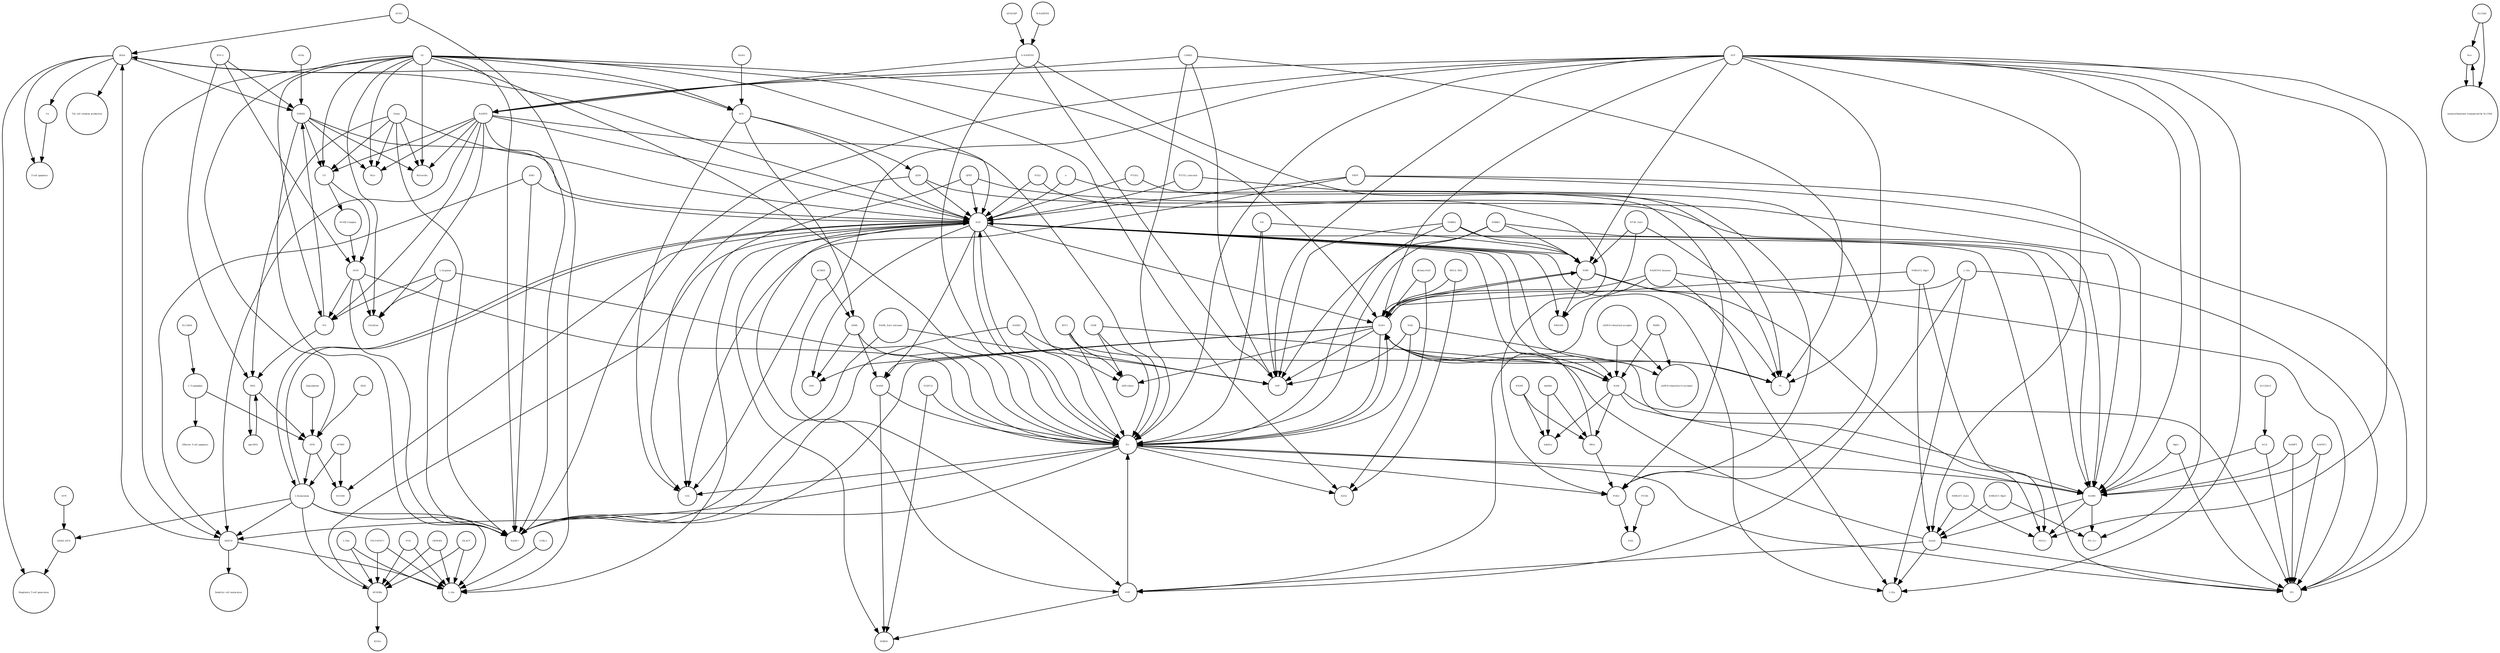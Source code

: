 strict digraph  {
"3HAA" [annotation="urn_miriam_obo.chebi_CHEBI%3A15793", bipartite=0, cls="simple chemical", fontsize=4, label="3HAA", shape=circle];
"Regulatory T-cell generation" [annotation="urn_miriam_obo.go_GO%3A0045066", bipartite=0, cls=phenotype, fontsize=4, label="Regulatory T-cell generation", shape=circle];
"AHR/L-KYN" [annotation="", bipartite=0, cls=complex, fontsize=4, label="AHR/L-KYN", shape=circle];
"L-Tryptophan" [annotation="urn_miriam_obo.chebi_CHEBI%3A57912", bipartite=0, cls="simple chemical", fontsize=4, label="L-Tryptophan", shape=circle];
"Effector T-cell apoptosis" [annotation="urn_miriam_obo.go_GO%3A1902483", bipartite=0, cls=phenotype, fontsize=4, label="Effector T-cell apoptosis", shape=circle];
"Th1 cell cytokine production" [annotation="urn_miriam_obo.go_GO%3A0035744", bipartite=0, cls=phenotype, fontsize=4, label="Th1 cell cytokine production", shape=circle];
"T-cell apoptosis" [annotation="urn_miriam_obo.go_GO%3A0070231", bipartite=0, cls=phenotype, fontsize=4, label="T-cell apoptosis", shape=circle];
CA [annotation="", bipartite=0, cls="simple chemical", fontsize=4, label=CA, shape=circle];
"3HKYN" [annotation="urn_miriam_obo.chebi_CHEBI%3A17380", bipartite=0, cls="simple chemical", fontsize=4, label="3HKYN", shape=circle];
"Dendritic cell maturation" [annotation="urn_miriam_obo.go_GO%3A0097029", bipartite=0, cls=phenotype, fontsize=4, label="Dendritic cell maturation", shape=circle];
SLC22A13 [annotation=urn_miriam_uniprot_Q9Y226, bipartite=0, cls=macromolecule, fontsize=4, label=SLC22A13, shape=circle];
"IFN-G" [annotation=urn_miriam_uniprot_Q14609, bipartite=0, cls=macromolecule, fontsize=4, label="IFN-G", shape=circle];
PGH2 [annotation="urn_miriam_obo.chebi_CHEBI%3A15554", bipartite=0, cls="simple chemical", fontsize=4, label=PGH2, shape=circle];
"L-Gln" [annotation="urn_miriam_obo.chebi_CHEBI%3A58359", bipartite=0, cls="simple chemical", fontsize=4, label="L-Gln", shape=circle];
O2 [annotation="urn_miriam_obo.chebi_CHEBI%3A15379", bipartite=0, cls="simple chemical", fontsize=4, label=O2, shape=circle];
AHR [annotation=urn_miriam_uniprot_P35869, bipartite=0, cls=macromolecule, fontsize=4, label=AHR, shape=circle];
ACMSD [annotation=urn_miriam_uniprot_Q8TDX5, bipartite=0, cls="macromolecule multimer", fontsize=4, label=ACMSD, shape=circle];
BST1 [annotation=urn_miriam_uniprot_Q10588, bipartite=0, cls="macromolecule multimer", fontsize=4, label=BST1, shape=circle];
NMN [annotation="urn_miriam_obo.chebi_CHEBI%3A14649", bipartite=0, cls="simple chemical", fontsize=4, label=NMN, shape=circle];
"L-Glu" [annotation="urn_miriam_obo.chebi_CHEBI%3A29985", bipartite=0, cls="simple chemical", fontsize=4, label="L-Glu", shape=circle];
PTGS2 [annotation=urn_miriam_uniprot_P35354, bipartite=0, cls="macromolecule multimer", fontsize=4, label=PTGS2, shape=circle];
"NADK_Zn2+ tetramer" [annotation="urn_miriam_uniprot_O95544|urn_miriam_obo.chebi_CHEBI%3A29105", bipartite=0, cls="complex multimer", fontsize=4, label="NADK_Zn2+ tetramer", shape=circle];
"L-Kynurenine" [annotation="urn_miriam_obo.chebi_CHEBI%3A16946", bipartite=0, cls="simple chemical", fontsize=4, label="L-Kynurenine", shape=circle];
NCA [annotation="urn_miriam_obo.chebi_CHEBI%3A32544", bipartite=0, cls="simple chemical", fontsize=4, label=NCA, shape=circle];
CO2 [annotation="urn_miriam_obo.chebi_CHEBI%3A16526", bipartite=0, cls="simple chemical", fontsize=4, label=CO2, shape=circle];
"PPi (3-)" [annotation="urn_miriam_obo.chebi_CHEBI%3A33019", bipartite=0, cls="simple chemical", fontsize=4, label="PPi (3-)", shape=circle];
NRNAM [annotation="urn_miriam_obo.chebi_CHEBI%3A15927", bipartite=0, cls="simple chemical", fontsize=4, label=NRNAM, shape=circle];
"L-Arginine" [annotation="urn_miriam_obo.chebi_CHEBI%3A16467", bipartite=0, cls="simple chemical", fontsize=4, label="L-Arginine", shape=circle];
"Fe2+" [annotation="urn_miriam_obo.chebi_CHEBI%3A29033", bipartite=0, cls="simple chemical", fontsize=4, label="Fe2+", shape=circle];
"apo-IDO1" [annotation=urn_miriam_uniprot_P14902, bipartite=0, cls=macromolecule, fontsize=4, label="apo-IDO1", shape=circle];
"ADP-ribose" [annotation="urn_miriam_obo.chebi_CHEBI%3A57967", bipartite=0, cls="simple chemical", fontsize=4, label="ADP-ribose", shape=circle];
"Na+" [annotation="urn_miriam_obo.chebi_CHEBI%3A29101", bipartite=0, cls="simple chemical", fontsize=4, label="Na+", shape=circle];
NAR [annotation="urn_miriam_obo.chebi_CHEBI%3A58527", bipartite=0, cls="simple chemical", fontsize=4, label=NAR, shape=circle];
NADPH [annotation="urn_miriam_obo.chebi_CHEBI%3A16474", bipartite=0, cls="simple chemical", fontsize=4, label=NADPH, shape=circle];
NAAD [annotation="urn_miriam_obo.chebi_CHEBI%3A18304", bipartite=0, cls="simple chemical", fontsize=4, label=NAAD, shape=circle];
NADK2 [annotation=urn_miriam_uniprot_Q4G0N4, bipartite=0, cls="macromolecule multimer", fontsize=4, label=NADK2, shape=circle];
I3PROPA [annotation="urn_miriam_obo.chebi_CHEBI%3A43580", bipartite=0, cls=macromolecule, fontsize=4, label=I3PROPA, shape=circle];
IDO2 [annotation=urn_miriam_uniprot_Q6ZQW0, bipartite=0, cls=macromolecule, fontsize=4, label=IDO2, shape=circle];
"NMNAT1_Zn2+" [annotation="urn_miriam_uniprot_Q9HAN9|urn_miriam_obo.chebi_CHEBI%3A29105", bipartite=0, cls="complex multimer", fontsize=4, label="NMNAT1_Zn2+", shape=circle];
KYNU [annotation=urn_miriam_uniprot_Q16719, bipartite=0, cls="macromolecule multimer", fontsize=4, label=KYNU, shape=circle];
"PPi(3-)" [annotation="urn_miriam_obo.chebi_CHEBI%3A33019", bipartite=0, cls="simple chemical", fontsize=4, label="PPi(3-)", shape=circle];
RNLS_FAD [annotation="urn_miriam_uniprot_Q5VYX0|urn_miriam_obo.chebi_CHEBI%3A16238", bipartite=0, cls=complex, fontsize=4, label=RNLS_FAD, shape=circle];
"dh-beta-NAD" [annotation="urn_miriam_obo.chebi_CHEBI%3A90171|urn_miriam_obo.chebi_CHEBI%3A90174", bipartite=0, cls="simple chemical", fontsize=4, label="dh-beta-NAD", shape=circle];
Citrulline [annotation="urn_miriam_obo.chebi_CHEBI%3A16349", bipartite=0, cls="simple chemical", fontsize=4, label=Citrulline, shape=circle];
Biliverdin [annotation="urn_miriam_obo.chebi_CHEBI%3A17033", bipartite=0, cls="simple chemical", fontsize=4, label=Biliverdin, shape=circle];
"S-NADPHX" [annotation="urn_miriam_obo.chebi_CHEBI%3A64084", bipartite=0, cls="simple chemical", fontsize=4, label="S-NADPHX", shape=circle];
"NAD+" [annotation="urn_miriam_obo.chebi_CHEBI%3A57540", bipartite=0, cls="simple chemical", fontsize=4, label="NAD+", shape=circle];
PARPs [annotation="urn_miriam_uniprot_Q8N5Y8|urn_miriam_uniprot_Q53GL7|urn_miriam_uniprot_Q8IXQ6", bipartite=0, cls=macromolecule, fontsize=4, label=PARPs, shape=circle];
SLC5A8 [annotation=urn_miriam_uniprot_Q8N695, bipartite=0, cls=macromolecule, fontsize=4, label=SLC5A8, shape=circle];
NAMPT [annotation=urn_miriam_uniprot_P43490, bipartite=0, cls=macromolecule, fontsize=4, label=NAMPT, shape=circle];
"H+" [annotation="urn_miriam_obo.chebi_CHEBI%3A15378", bipartite=0, cls="simple chemical", fontsize=4, label="H+", shape=circle];
"Nf-KB Complex" [annotation="urn_miriam_uniprot_P19838|urn_miriam_uniprot_Q04206|urn_miriam_uniprot_Q00653", bipartite=0, cls=complex, fontsize=4, label="Nf-KB Complex", shape=circle];
CD38 [annotation=urn_miriam_uniprot_P28907, bipartite=0, cls=macromolecule, fontsize=4, label=CD38, shape=circle];
PRPP [annotation="urn_miriam_obo.chebi_CHEBI%3A17111", bipartite=0, cls="simple chemical", fontsize=4, label=PRPP, shape=circle];
Heme [annotation="urn_miriam_obo.chebi_CHEBI%3A30413", bipartite=0, cls="simple chemical", fontsize=4, label=Heme, shape=circle];
CARKD [annotation=urn_miriam_uniprot_Q8IW45, bipartite=0, cls=macromolecule, fontsize=4, label=CARKD, shape=circle];
NAPRT1 [annotation=urn_miriam_uniprot_Q6XQN6, bipartite=0, cls="macromolecule multimer", fontsize=4, label=NAPRT1, shape=circle];
"NMNAT3_Mg2+" [annotation="urn_miriam_uniprot_Q96T66|urn_miriam_obo.chebi_CHEBI%3A18420", bipartite=0, cls="complex multimer", fontsize=4, label="NMNAT3_Mg2+", shape=circle];
AMP [annotation="urn_miriam_obo.chebi_CHEBI%3A16027", bipartite=0, cls="simple chemical", fontsize=4, label=AMP, shape=circle];
NNMT [annotation=urn_miriam_uniprot_P40261, bipartite=0, cls=macromolecule, fontsize=4, label=NNMT, shape=circle];
PTGIS [annotation=urn_miriam_uniprot_Q16647, bipartite=0, cls=macromolecule, fontsize=4, label=PTGIS, shape=circle];
"L-Ala" [annotation="urn_miriam_obo.chebi_CHEBI%3A57972", bipartite=0, cls="simple chemical", fontsize=4, label="L-Ala", shape=circle];
"NT5E_Zn2+" [annotation="urn_miriam_uniprot_P21589|urn_miriam_obo.chebi_CHEBI%3A29105", bipartite=0, cls="complex multimer", fontsize=4, label="NT5E_Zn2+", shape=circle];
NR [annotation="urn_miriam_obo.chebi_CHEBI%3A15927", bipartite=0, cls="simple chemical", fontsize=4, label=NR, shape=circle];
QPRT [annotation=urn_miriam_uniprot_Q15274, bipartite=0, cls=macromolecule, fontsize=4, label=QPRT, shape=circle];
I3LACT [annotation="urn_miriam_obo.chebi_CHEBI%3A55528", bipartite=0, cls=macromolecule, fontsize=4, label=I3LACT, shape=circle];
PGI2 [annotation="urn_miriam_obo.chebi_CHEBI%3A15552", bipartite=0, cls="simple chemical", fontsize=4, label=PGI2, shape=circle];
"2AM" [annotation="urn_miriam_obo.chebi_CHEBI%3A16886", bipartite=0, cls="simple chemical", fontsize=4, label="2AM", shape=circle];
AdoMet [annotation="urn_miriam_obo.chebi_CHEBI%3A15414", bipartite=0, cls="simple chemical", fontsize=4, label=AdoMet, shape=circle];
"NMNAT2_Mg2+" [annotation="urn_miriam_uniprot_Q9BZQ4|urn_miriam_obo.chebi_CHEBI%3A18420", bipartite=0, cls=complex, fontsize=4, label="NMNAT2_Mg2+", shape=circle];
NAMN [annotation="urn_miriam_obo.chebi_CHEBI%3A15763", bipartite=0, cls="simple chemical", fontsize=4, label=NAMN, shape=circle];
NMRK1 [annotation=urn_miriam_uniprot_Q9NWW6, bipartite=0, cls=macromolecule, fontsize=4, label=NMRK1, shape=circle];
"e-" [annotation="urn_miriam_obo.chebi_CHEBI%3A10545", bipartite=0, cls="simple chemical", fontsize=4, label="e-", shape=circle];
NUDT12 [annotation=urn_miriam_uniprot_Q9BQG2, bipartite=0, cls=macromolecule, fontsize=4, label=NUDT12, shape=circle];
"NADP+" [annotation="urn_miriam_obo.chebi_CHEBI%3A18009", bipartite=0, cls="simple chemical", fontsize=4, label="NADP+", shape=circle];
Orf3a [annotation="urn_miriam_ncbiprotein_BCD58754|urn_miriam_uniprot_P0DTC3", bipartite=0, cls=macromolecule, fontsize=4, label=Orf3a, shape=circle];
Pi [annotation="urn_miriam_obo.chebi_CHEBI%3A18367", bipartite=0, cls="simple chemical", fontsize=4, label=Pi, shape=circle];
Epacadostat [annotation="", bipartite=0, cls="simple chemical", fontsize=4, label=Epacadostat, shape=circle];
"(ADP-D-ribosyl)(n)-acceptor" [annotation="urn_miriam_obo.chebi_CHEBI%3A133202", bipartite=0, cls="simple chemical", fontsize=4, label="(ADP-D-ribosyl)(n)-acceptor", shape=circle];
NFK [annotation="urn_miriam_obo.chebi_CHEBI%3A18377", bipartite=0, cls="simple chemical", fontsize=4, label=NFK, shape=circle];
"(ADP-D-ribosyl)(n+1)-acceptor" [annotation="urn_miriam_obo.chebi_CHEBI%3A133203", bipartite=0, cls="simple chemical", fontsize=4, label="(ADP-D-ribosyl)(n+1)-acceptor", shape=circle];
HCOOH [annotation="urn_miriam_obo.chebi_CHEBI%3A30751", bipartite=0, cls="simple chemical", fontsize=4, label=HCOOH, shape=circle];
NMRK2 [annotation=urn_miriam_uniprot_Q9NPI5, bipartite=0, cls=macromolecule, fontsize=4, label=NMRK2, shape=circle];
NAM [annotation="urn_miriam_obo.chebi_CHEBI%3A17154", bipartite=0, cls="simple chemical", fontsize=4, label=NAM, shape=circle];
MNA [annotation="urn_miriam_obo.chebi_CHEBI%3A16797", bipartite=0, cls="simple chemical", fontsize=4, label=MNA, shape=circle];
IDO1 [annotation=urn_miriam_uniprot_P14902, bipartite=0, cls=complex, fontsize=4, label=IDO1, shape=circle];
H2O [annotation="urn_miriam_obo.chebi_CHEBI%3A15377", bipartite=0, cls="simple chemical", fontsize=4, label=H2O, shape=circle];
"Mg2+" [annotation="urn_miriam_obo.chebi_CHEBI%3A18420", bipartite=0, cls="simple chemical", fontsize=4, label="Mg2+", shape=circle];
CCBL2 [annotation=urn_miriam_uniprot_Q6YP21, bipartite=0, cls="macromolecule multimer", fontsize=4, label=CCBL2, shape=circle];
SLC36A4 [annotation=urn_miriam_uniprot_Q6YBV0, bipartite=0, cls=macromolecule, fontsize=4, label=SLC36A4, shape=circle];
"NADSYN1 hexamer" [annotation=urn_miriam_uniprot_Q6IA69, bipartite=0, cls="macromolecule multimer", fontsize=4, label="NADSYN1 hexamer", shape=circle];
QUIN [annotation="urn_miriam_obo.chebi_CHEBI%3A16675", bipartite=0, cls="simple chemical", fontsize=4, label=QUIN, shape=circle];
ACS [annotation="urn_miriam_obo.chebi_CHEBI%3A29044", bipartite=0, cls="simple chemical", fontsize=4, label=ACS, shape=circle];
iNOS [annotation=urn_miriam_uniprot_P35228, bipartite=0, cls=macromolecule, fontsize=4, label=iNOS, shape=circle];
"monocarboxylates transported by SLC5A8" [annotation="", bipartite=0, cls="simple chemical", fontsize=4, label="monocarboxylates transported by SLC5A8", shape=circle];
HAAO [annotation=urn_miriam_uniprot_P46952, bipartite=0, cls=macromolecule, fontsize=4, label=HAAO, shape=circle];
KMO [annotation=urn_miriam_uniprot_O15229, bipartite=0, cls=macromolecule, fontsize=4, label=KMO, shape=circle];
NO [annotation="urn_miriam_obo.chebi_CHEBI%3A16480", bipartite=0, cls="simple chemical", fontsize=4, label=NO, shape=circle];
AdoHcy [annotation="urn_miriam_obo.chebi_CHEBI%3A16680", bipartite=0, cls="simple chemical", fontsize=4, label=AdoHcy, shape=circle];
H2O2 [annotation="urn_miriam_obo.chebi_CHEBI%3A16240", bipartite=0, cls="simple chemical", fontsize=4, label=H2O2, shape=circle];
KYNA [annotation="urn_miriam_obo.chebi_CHEBI%3A18344", bipartite=0, cls="simple chemical", fontsize=4, label=KYNA, shape=circle];
"L-Phe" [annotation="urn_miriam_obo.chebi_CHEBI%3A58095", bipartite=0, cls="simple chemical", fontsize=4, label="L-Phe", shape=circle];
CO [annotation="urn_miriam_obo.chebi_CHEBI%3A17245", bipartite=0, cls="simple chemical", fontsize=4, label=CO, shape=circle];
HMOX1 [annotation="", bipartite=0, cls=macromolecule, fontsize=4, label=HMOX1, shape=circle];
"PXLP-KYAT1" [annotation="urn_miriam_uniprot_Q16773|urn_miriam_obo.chebi_CHEBI%3A18405", bipartite=0, cls="complex multimer", fontsize=4, label="PXLP-KYAT1", shape=circle];
ATP [annotation="urn_miriam_obo.chebi_CHEBI%3A30616", bipartite=0, cls="simple chemical", fontsize=4, label=ATP, shape=circle];
"AP-DOBu" [annotation="urn_miriam_obo.chebi_CHEBI%3A17442", bipartite=0, cls="simple chemical", fontsize=4, label="AP-DOBu", shape=circle];
AFMID [annotation=urn_miriam_uniprot_Q63HM1, bipartite=0, cls=macromolecule, fontsize=4, label=AFMID, shape=circle];
NADH [annotation="urn_miriam_obo.chebi_CHEBI%3A57945", bipartite=0, cls="simple chemical", fontsize=4, label=NADH, shape=circle];
PTCS2_celecoxib [annotation="urn_miriam_uniprot_P35354|urn_miriam_obo.chebi_CHEBI%3A41423", bipartite=0, cls=complex, fontsize=4, label=PTCS2_celecoxib, shape=circle];
PPi [annotation="urn_miriam_obo.chebi_CHEBI%3A29888", bipartite=0, cls="simple chemical", fontsize=4, label=PPi, shape=circle];
"2AMA" [annotation="urn_miriam_obo.chebi_CHEBI%3A15745", bipartite=0, cls="simple chemical", fontsize=4, label="2AMA", shape=circle];
ADP [annotation="urn_miriam_obo.chebi_CHEBI%3A456216", bipartite=0, cls="simple chemical", fontsize=4, label=ADP, shape=circle];
PGG2 [annotation="urn_miriam_obo.chebi_CHEBI%3A27647", bipartite=0, cls="simple chemical", fontsize=4, label=PGG2, shape=circle];
PYR [annotation="urn_miriam_obo.chebi_CHEBI%3A15361", bipartite=0, cls="simple chemical", fontsize=4, label=PYR, shape=circle];
NMNH [annotation="urn_miriam_obo.chebi_CHEBI%3A74452", bipartite=0, cls="simple chemical", fontsize=4, label=NMNH, shape=circle];
APOA1BP [annotation=urn_miriam_uniprot_O95544, bipartite=0, cls="macromolecule multimer", fontsize=4, label=APOA1BP, shape=circle];
"R-NADPHX" [annotation="urn_miriam_obo.chebi_CHEBI%3A64085", bipartite=0, cls="simple chemical", fontsize=4, label="R-NADPHX", shape=circle];
"3HAA" -> "Regulatory T-cell generation"  [annotation="", interaction_type="necessary stimulation"];
"3HAA" -> "Th1 cell cytokine production"  [annotation="", interaction_type=inhibition];
"3HAA" -> "T-cell apoptosis"  [annotation="", interaction_type="logic arc"];
"3HAA" -> CA  [annotation="", interaction_type=production];
"3HAA" -> HMOX1  [annotation="urn_miriam_pubmed_15249210|urn_miriam_pubmed_11287117|urn_miriam_pubmed_12706494", interaction_type=catalysis];
"3HAA" -> ACS  [annotation="", interaction_type=production];
"AHR/L-KYN" -> "Regulatory T-cell generation"  [annotation="", interaction_type="necessary stimulation"];
"L-Tryptophan" -> "Effector T-cell apoptosis"  [annotation="", interaction_type=inhibition];
"L-Tryptophan" -> NFK  [annotation="", interaction_type=production];
CA -> "T-cell apoptosis"  [annotation="", interaction_type="necessary stimulation"];
"3HKYN" -> "Dendritic cell maturation"  [annotation="", interaction_type="logic arc"];
"3HKYN" -> "3HAA"  [annotation="", interaction_type=production];
"3HKYN" -> "L-Ala"  [annotation="", interaction_type=production];
SLC22A13 -> NCA  [annotation="", interaction_type=catalysis];
"IFN-G" -> iNOS  [annotation="urn_miriam_pubmed_9126284|urn_miriam_pubmed_15249210", interaction_type=catalysis];
"IFN-G" -> HMOX1  [annotation="urn_miriam_pubmed_15249210|urn_miriam_pubmed_11287117|urn_miriam_pubmed_12706494", interaction_type=catalysis];
"IFN-G" -> IDO1  [annotation="urn_miriam_pubmed_23476103|urn_miriam_pubmed_15249210|urn_miriam_pubmed_9126284", interaction_type=catalysis];
PGH2 -> PGI2  [annotation="", interaction_type=production];
"L-Gln" -> PPi  [annotation="", interaction_type=production];
"L-Gln" -> AMP  [annotation="", interaction_type=production];
"L-Gln" -> "NAD+"  [annotation="", interaction_type=production];
"L-Gln" -> "L-Glu"  [annotation="", interaction_type=production];
O2 -> NFK  [annotation="", interaction_type=production];
O2 -> H2O2  [annotation="", interaction_type=production];
O2 -> "NAD+"  [annotation="", interaction_type=production];
O2 -> Biliverdin  [annotation="", interaction_type=production];
O2 -> "NADP+"  [annotation="", interaction_type=production];
O2 -> "Fe2+"  [annotation="", interaction_type=production];
O2 -> CO  [annotation="", interaction_type=production];
O2 -> H2O  [annotation="", interaction_type=production];
O2 -> ACS  [annotation="", interaction_type=production];
O2 -> Citrulline  [annotation="", interaction_type=production];
O2 -> NO  [annotation="", interaction_type=production];
O2 -> "H+"  [annotation="", interaction_type=production];
O2 -> "3HKYN"  [annotation="", interaction_type=production];
AHR -> "AHR/L-KYN"  [annotation="", interaction_type=production];
ACMSD -> CO2  [annotation="", interaction_type=catalysis];
ACMSD -> "2AMA"  [annotation="", interaction_type=catalysis];
BST1 -> NAM  [annotation="", interaction_type=catalysis];
BST1 -> "ADP-ribose"  [annotation="", interaction_type=catalysis];
BST1 -> "H+"  [annotation="", interaction_type=catalysis];
NMN -> "NAD+"  [annotation="", interaction_type=production];
NMN -> "PPi(3-)"  [annotation="", interaction_type=production];
NMN -> NRNAM  [annotation="", interaction_type=production];
NMN -> Pi  [annotation="", interaction_type=production];
PTGS2 -> PGH2  [annotation="", interaction_type=catalysis];
PTGS2 -> H2O  [annotation="", interaction_type=catalysis];
"NADK_Zn2+ tetramer" -> "NADP+"  [annotation="", interaction_type=catalysis];
"NADK_Zn2+ tetramer" -> ADP  [annotation="", interaction_type=catalysis];
"L-Kynurenine" -> "L-Ala"  [annotation="", interaction_type=production];
"L-Kynurenine" -> "3HKYN"  [annotation="", interaction_type=production];
"L-Kynurenine" -> "NADP+"  [annotation="", interaction_type=production];
"L-Kynurenine" -> H2O  [annotation="", interaction_type=production];
"L-Kynurenine" -> "AP-DOBu"  [annotation="", interaction_type=production];
"L-Kynurenine" -> "AHR/L-KYN"  [annotation="", interaction_type=production];
NCA -> PPi  [annotation="", interaction_type=production];
NCA -> NAMN  [annotation="", interaction_type=production];
"L-Arginine" -> Citrulline  [annotation="", interaction_type=production];
"L-Arginine" -> "NADP+"  [annotation="", interaction_type=production];
"L-Arginine" -> "H+"  [annotation="", interaction_type=production];
"L-Arginine" -> NO  [annotation="", interaction_type=production];
"apo-IDO1" -> IDO1  [annotation="", interaction_type=production];
"Na+" -> "monocarboxylates transported by SLC5A8"  [annotation="", interaction_type=production];
NAR -> ADP  [annotation="", interaction_type=production];
NAR -> NAMN  [annotation="", interaction_type=production];
NAR -> "H+"  [annotation="", interaction_type=production];
NADPH -> Biliverdin  [annotation="", interaction_type=production];
NADPH -> "NADP+"  [annotation="", interaction_type=production];
NADPH -> "Fe2+"  [annotation="", interaction_type=production];
NADPH -> H2O  [annotation="", interaction_type=production];
NADPH -> CO  [annotation="", interaction_type=production];
NADPH -> "3HKYN"  [annotation="", interaction_type=production];
NADPH -> Citrulline  [annotation="", interaction_type=production];
NADPH -> "H+"  [annotation="", interaction_type=production];
NADPH -> NO  [annotation="", interaction_type=production];
NAAD -> PPi  [annotation="", interaction_type=production];
NAAD -> AMP  [annotation="", interaction_type=production];
NAAD -> "NAD+"  [annotation="", interaction_type=production];
NAAD -> "L-Glu"  [annotation="", interaction_type=production];
NADK2 -> "NADP+"  [annotation="", interaction_type=catalysis];
NADK2 -> ADP  [annotation="", interaction_type=catalysis];
NADK2 -> "H+"  [annotation="", interaction_type=catalysis];
I3PROPA -> "AP-DOBu"  [annotation="", interaction_type=inhibition];
I3PROPA -> "L-Ala"  [annotation="", interaction_type=inhibition];
IDO2 -> NFK  [annotation="", interaction_type=catalysis];
"NMNAT1_Zn2+" -> NAAD  [annotation="", interaction_type=catalysis];
"NMNAT1_Zn2+" -> "PPi(3-)"  [annotation="", interaction_type=catalysis];
KYNU -> "3HAA"  [annotation="", interaction_type=catalysis];
KYNU -> "L-Ala"  [annotation="", interaction_type=catalysis];
RNLS_FAD -> H2O2  [annotation="", interaction_type=catalysis];
RNLS_FAD -> "NAD+"  [annotation="", interaction_type=catalysis];
"dh-beta-NAD" -> H2O2  [annotation="", interaction_type=production];
"dh-beta-NAD" -> "NAD+"  [annotation="", interaction_type=production];
"S-NADPHX" -> ADP  [annotation="", interaction_type=production];
"S-NADPHX" -> Pi  [annotation="", interaction_type=production];
"S-NADPHX" -> "H+"  [annotation="", interaction_type=production];
"S-NADPHX" -> NADPH  [annotation="", interaction_type=production];
"NAD+" -> NAM  [annotation="", interaction_type=production];
"NAD+" -> "H+"  [annotation="", interaction_type=production];
"NAD+" -> "ADP-ribose"  [annotation="", interaction_type=production];
"NAD+" -> "2AM"  [annotation="", interaction_type=production];
"NAD+" -> NADH  [annotation="", interaction_type=production];
"NAD+" -> "NADP+"  [annotation="", interaction_type=production];
"NAD+" -> ADP  [annotation="", interaction_type=production];
"NAD+" -> "(ADP-D-ribosyl)(n+1)-acceptor"  [annotation="", interaction_type=production];
"NAD+" -> NMN  [annotation="", interaction_type=production];
"NAD+" -> Pi  [annotation="", interaction_type=production];
PARPs -> NAM  [annotation="", interaction_type=catalysis];
PARPs -> "(ADP-D-ribosyl)(n+1)-acceptor"  [annotation="", interaction_type=catalysis];
SLC5A8 -> "monocarboxylates transported by SLC5A8"  [annotation="", interaction_type=catalysis];
SLC5A8 -> "Na+"  [annotation="", interaction_type=catalysis];
NAMPT -> PPi  [annotation="", interaction_type=catalysis];
NAMPT -> NAMN  [annotation="", interaction_type=catalysis];
"H+" -> H2O  [annotation="", interaction_type=production];
"H+" -> PGH2  [annotation="", interaction_type=production];
"H+" -> NAMN  [annotation="", interaction_type=production];
"H+" -> CO2  [annotation="", interaction_type=production];
"H+" -> H2O2  [annotation="", interaction_type=production];
"H+" -> "NAD+"  [annotation="", interaction_type=production];
"H+" -> "3HKYN"  [annotation="", interaction_type=production];
"H+" -> "NADP+"  [annotation="", interaction_type=production];
"H+" -> PPi  [annotation="", interaction_type=production];
"Nf-KB Complex" -> iNOS  [annotation="urn_miriam_pubmed_9126284|urn_miriam_pubmed_15249210", interaction_type=catalysis];
CD38 -> NAM  [annotation="", interaction_type=catalysis];
CD38 -> "ADP-ribose"  [annotation="", interaction_type=catalysis];
CD38 -> "H+"  [annotation="", interaction_type=catalysis];
PRPP -> PPi  [annotation="", interaction_type=production];
PRPP -> NAMN  [annotation="", interaction_type=production];
PRPP -> CO2  [annotation="", interaction_type=production];
PRPP -> H2O  [annotation="", interaction_type=production];
Heme -> Biliverdin  [annotation="", interaction_type=production];
Heme -> "NADP+"  [annotation="", interaction_type=production];
Heme -> "Fe2+"  [annotation="", interaction_type=production];
Heme -> H2O  [annotation="", interaction_type=production];
Heme -> CO  [annotation="", interaction_type=production];
Heme -> IDO1  [annotation="", interaction_type=production];
CARKD -> ADP  [annotation="", interaction_type=catalysis];
CARKD -> Pi  [annotation="", interaction_type=catalysis];
CARKD -> "H+"  [annotation="", interaction_type=catalysis];
CARKD -> NADPH  [annotation="", interaction_type=catalysis];
NAPRT1 -> PPi  [annotation="", interaction_type=catalysis];
NAPRT1 -> NAMN  [annotation="", interaction_type=catalysis];
"NMNAT3_Mg2+" -> NAAD  [annotation="", interaction_type=catalysis];
"NMNAT3_Mg2+" -> "PPi (3-)"  [annotation="", interaction_type=catalysis];
AMP -> "H+"  [annotation="", interaction_type=production];
AMP -> NMNH  [annotation="", interaction_type=production];
NNMT -> AdoHcy  [annotation="", interaction_type=catalysis];
NNMT -> MNA  [annotation="", interaction_type=catalysis];
PTGIS -> PGI2  [annotation="", interaction_type=catalysis];
"NT5E_Zn2+" -> NRNAM  [annotation="", interaction_type=catalysis];
"NT5E_Zn2+" -> Pi  [annotation="", interaction_type=catalysis];
"NT5E_Zn2+" -> NMN  [annotation="", interaction_type=catalysis];
NR -> ADP  [annotation="", interaction_type=production];
NR -> NMN  [annotation="", interaction_type=production];
NR -> "H+"  [annotation="", interaction_type=production];
QPRT -> CO2  [annotation="", interaction_type=catalysis];
QPRT -> NAMN  [annotation="", interaction_type=catalysis];
QPRT -> H2O  [annotation="", interaction_type=catalysis];
I3LACT -> "AP-DOBu"  [annotation="", interaction_type=inhibition];
I3LACT -> "L-Ala"  [annotation="", interaction_type=inhibition];
AdoMet -> AdoHcy  [annotation="", interaction_type=production];
AdoMet -> MNA  [annotation="", interaction_type=production];
"NMNAT2_Mg2+" -> NAAD  [annotation="", interaction_type=catalysis];
"NMNAT2_Mg2+" -> "PPi(3-)"  [annotation="", interaction_type=catalysis];
"NMNAT2_Mg2+" -> "NAD+"  [annotation="", interaction_type=catalysis];
NAMN -> NAAD  [annotation="", interaction_type=production];
NAMN -> "PPi(3-)"  [annotation="", interaction_type=production];
NAMN -> "PPi (3-)"  [annotation="", interaction_type=production];
NMRK1 -> ADP  [annotation="", interaction_type=catalysis];
NMRK1 -> NMN  [annotation="", interaction_type=catalysis];
NMRK1 -> "H+"  [annotation="", interaction_type=catalysis];
NMRK1 -> NAMN  [annotation="", interaction_type=catalysis];
"e-" -> PGH2  [annotation="", interaction_type=production];
"e-" -> H2O  [annotation="", interaction_type=production];
NUDT12 -> "H+"  [annotation="", interaction_type=catalysis];
NUDT12 -> NMNH  [annotation="", interaction_type=catalysis];
Orf3a -> HMOX1  [annotation="urn_miriam_doi_10.1101%2F2020.03.22.002386|urn_miriam_taxonomy_2697049", interaction_type=modulation];
Epacadostat -> NFK  [annotation="urn_miriam_pubmed_29531094|urn_miriam_pubmed_28523098|urn_miriam_pubmed_30338242|urn_miriam_pubmed_32292563", interaction_type=inhibition];
"(ADP-D-ribosyl)(n)-acceptor" -> NAM  [annotation="", interaction_type=production];
"(ADP-D-ribosyl)(n)-acceptor" -> "(ADP-D-ribosyl)(n+1)-acceptor"  [annotation="", interaction_type=production];
NFK -> HCOOH  [annotation="", interaction_type=production];
NFK -> "L-Kynurenine"  [annotation="", interaction_type=production];
NMRK2 -> ADP  [annotation="", interaction_type=catalysis];
NMRK2 -> NMN  [annotation="", interaction_type=catalysis];
NMRK2 -> "H+"  [annotation="", interaction_type=catalysis];
NMRK2 -> NAMN  [annotation="", interaction_type=catalysis];
NAM -> PPi  [annotation="", interaction_type=production];
NAM -> NAMN  [annotation="", interaction_type=production];
NAM -> AdoHcy  [annotation="", interaction_type=production];
NAM -> MNA  [annotation="", interaction_type=production];
MNA -> PGH2  [annotation="", interaction_type=stimulation];
MNA -> H2O  [annotation="", interaction_type=stimulation];
IDO1 -> NFK  [annotation="urn_miriam_pubmed_29531094|urn_miriam_pubmed_28523098|urn_miriam_pubmed_30338242|urn_miriam_pubmed_32292563", interaction_type=catalysis];
IDO1 -> "apo-IDO1"  [annotation="", interaction_type=production];
H2O -> NAM  [annotation="", interaction_type=production];
H2O -> "H+"  [annotation="", interaction_type=production];
H2O -> "ADP-ribose"  [annotation="", interaction_type=production];
H2O -> "2AM"  [annotation="", interaction_type=production];
H2O -> NADH  [annotation="", interaction_type=production];
H2O -> NMNH  [annotation="", interaction_type=production];
H2O -> NRNAM  [annotation="", interaction_type=production];
H2O -> Pi  [annotation="", interaction_type=production];
H2O -> "L-Glu"  [annotation="", interaction_type=production];
H2O -> "NAD+"  [annotation="", interaction_type=production];
H2O -> AMP  [annotation="", interaction_type=production];
H2O -> PPi  [annotation="", interaction_type=production];
H2O -> "L-Ala"  [annotation="", interaction_type=production];
H2O -> "3HAA"  [annotation="", interaction_type=production];
H2O -> NMN  [annotation="", interaction_type=production];
H2O -> HCOOH  [annotation="", interaction_type=production];
H2O -> "L-Kynurenine"  [annotation="", interaction_type=production];
"Mg2+" -> PPi  [annotation="", interaction_type=stimulation];
"Mg2+" -> NAMN  [annotation="", interaction_type=stimulation];
CCBL2 -> "L-Ala"  [annotation="", interaction_type=catalysis];
SLC36A4 -> "L-Tryptophan"  [annotation="", interaction_type=catalysis];
"NADSYN1 hexamer" -> PPi  [annotation="", interaction_type=catalysis];
"NADSYN1 hexamer" -> AMP  [annotation="", interaction_type=catalysis];
"NADSYN1 hexamer" -> "NAD+"  [annotation="", interaction_type=catalysis];
"NADSYN1 hexamer" -> "L-Glu"  [annotation="", interaction_type=catalysis];
QUIN -> CO2  [annotation="", interaction_type=production];
QUIN -> NAMN  [annotation="", interaction_type=production];
QUIN -> H2O  [annotation="", interaction_type=production];
ACS -> CO2  [annotation="", interaction_type=production];
ACS -> "2AMA"  [annotation="", interaction_type=production];
ACS -> QUIN  [annotation="", interaction_type=production];
ACS -> H2O  [annotation="", interaction_type=production];
iNOS -> Citrulline  [annotation="urn_miriam_pubmed_15249210|urn_miriam_pubmed_11463332", interaction_type=catalysis];
iNOS -> "NADP+"  [annotation="urn_miriam_pubmed_15249210|urn_miriam_pubmed_11463332", interaction_type=catalysis];
iNOS -> "H+"  [annotation="urn_miriam_pubmed_15249210|urn_miriam_pubmed_11463332", interaction_type=catalysis];
iNOS -> NO  [annotation="urn_miriam_pubmed_15249210|urn_miriam_pubmed_11463332", interaction_type=catalysis];
"monocarboxylates transported by SLC5A8" -> "Na+"  [annotation="", interaction_type=production];
HAAO -> ACS  [annotation="", interaction_type=catalysis];
KMO -> "3HKYN"  [annotation="", interaction_type=catalysis];
KMO -> "NADP+"  [annotation="", interaction_type=catalysis];
KMO -> H2O  [annotation="", interaction_type=catalysis];
NO -> HMOX1  [annotation="urn_miriam_pubmed_15249210|urn_miriam_pubmed_11287117|urn_miriam_pubmed_12706494", interaction_type=catalysis];
NO -> IDO1  [annotation="urn_miriam_pubmed_23476103|urn_miriam_pubmed_15249210|urn_miriam_pubmed_9126284", interaction_type=inhibition];
"L-Phe" -> "AP-DOBu"  [annotation="", interaction_type=inhibition];
"L-Phe" -> "L-Ala"  [annotation="", interaction_type=inhibition];
CO -> iNOS  [annotation="urn_miriam_pubmed_9126284|urn_miriam_pubmed_15249210", interaction_type=inhibition];
CO -> "Nf-KB Complex"  [annotation=urn_miriam_pubmed_15249210, interaction_type=inhibition];
HMOX1 -> Biliverdin  [annotation="", interaction_type=catalysis];
HMOX1 -> "NADP+"  [annotation="", interaction_type=catalysis];
HMOX1 -> "Fe2+"  [annotation="", interaction_type=catalysis];
HMOX1 -> H2O  [annotation="", interaction_type=catalysis];
HMOX1 -> CO  [annotation="", interaction_type=catalysis];
"PXLP-KYAT1" -> "AP-DOBu"  [annotation="", interaction_type=catalysis];
"PXLP-KYAT1" -> "L-Ala"  [annotation="", interaction_type=catalysis];
ATP -> "NADP+"  [annotation="", interaction_type=production];
ATP -> ADP  [annotation="", interaction_type=production];
ATP -> "PPi (3-)"  [annotation="", interaction_type=production];
ATP -> NAAD  [annotation="", interaction_type=production];
ATP -> NAMN  [annotation="", interaction_type=production];
ATP -> "H+"  [annotation="", interaction_type=production];
ATP -> NADPH  [annotation="", interaction_type=production];
ATP -> Pi  [annotation="", interaction_type=production];
ATP -> "L-Glu"  [annotation="", interaction_type=production];
ATP -> "NAD+"  [annotation="", interaction_type=production];
ATP -> AMP  [annotation="", interaction_type=production];
ATP -> PPi  [annotation="", interaction_type=production];
ATP -> NMN  [annotation="", interaction_type=production];
ATP -> "PPi(3-)"  [annotation="", interaction_type=production];
"AP-DOBu" -> H2O  [annotation="", interaction_type=production];
"AP-DOBu" -> KYNA  [annotation="", interaction_type=production];
AFMID -> HCOOH  [annotation=urn_miriam_pubmed_29531094, interaction_type=catalysis];
AFMID -> "L-Kynurenine"  [annotation=urn_miriam_pubmed_29531094, interaction_type=catalysis];
NADH -> "H+"  [annotation="", interaction_type=production];
NADH -> NMNH  [annotation="", interaction_type=production];
PTCS2_celecoxib -> PGH2  [annotation="", interaction_type=inhibition];
PTCS2_celecoxib -> H2O  [annotation="", interaction_type=inhibition];
"2AMA" -> NADH  [annotation="", interaction_type=production];
"2AMA" -> "2AM"  [annotation="", interaction_type=production];
"2AMA" -> "H+"  [annotation="", interaction_type=production];
PGG2 -> PGH2  [annotation="", interaction_type=production];
PGG2 -> H2O  [annotation="", interaction_type=production];
PYR -> "L-Ala"  [annotation="", interaction_type=production];
PYR -> "AP-DOBu"  [annotation="", interaction_type=production];
APOA1BP -> "S-NADPHX"  [annotation="", interaction_type=catalysis];
"R-NADPHX" -> "S-NADPHX"  [annotation="", interaction_type=production];
}
